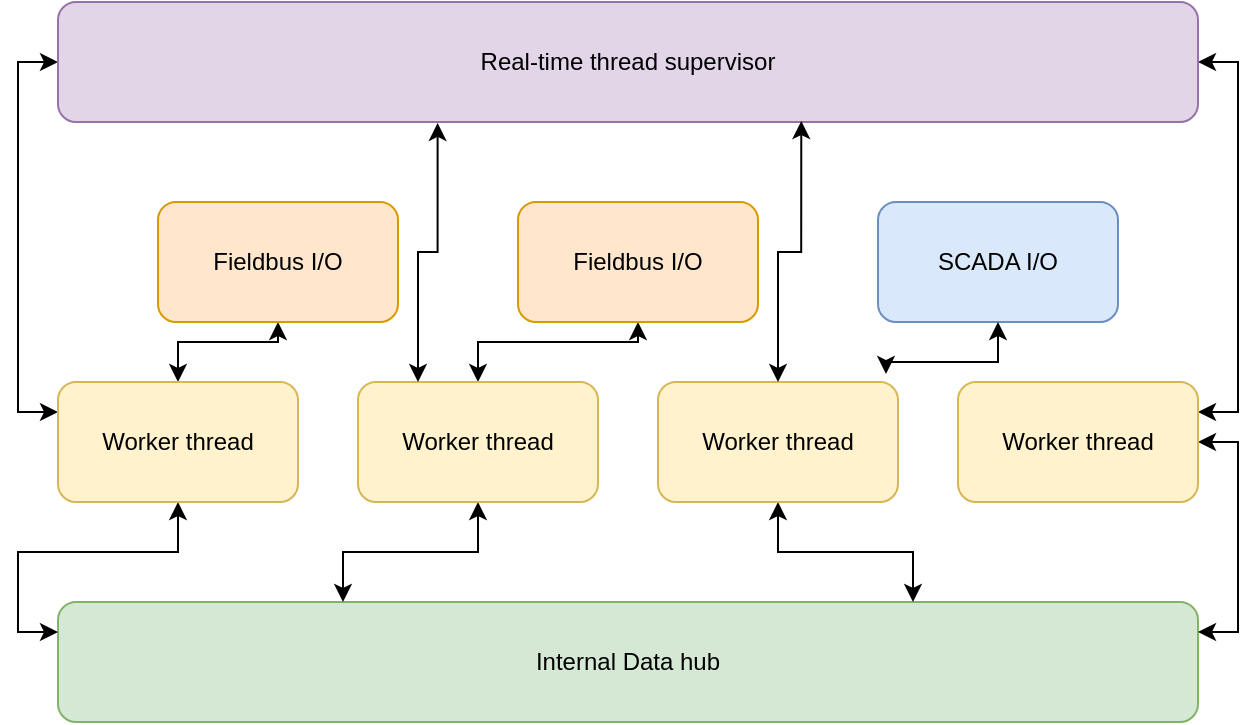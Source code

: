 <mxfile version="23.1.5" type="device">
  <diagram name="Page-1" id="9KNthZTZ0jm18CXP-Kth">
    <mxGraphModel dx="1430" dy="867" grid="1" gridSize="10" guides="1" tooltips="1" connect="1" arrows="1" fold="1" page="1" pageScale="1" pageWidth="850" pageHeight="1100" math="0" shadow="0">
      <root>
        <mxCell id="0" />
        <mxCell id="1" parent="0" />
        <mxCell id="4f2nUMuaYX8nL8BhVouo-2" value="Internal Data hub" style="rounded=1;whiteSpace=wrap;html=1;fillColor=#d5e8d4;strokeColor=#82b366;" parent="1" vertex="1">
          <mxGeometry x="30" y="350" width="570" height="60" as="geometry" />
        </mxCell>
        <mxCell id="4f2nUMuaYX8nL8BhVouo-14" style="edgeStyle=orthogonalEdgeStyle;rounded=0;orthogonalLoop=1;jettySize=auto;html=1;entryX=0;entryY=0.25;entryDx=0;entryDy=0;strokeColor=default;align=center;verticalAlign=middle;fontFamily=Helvetica;fontSize=11;fontColor=default;labelBackgroundColor=default;startArrow=classic;startFill=1;endArrow=classic;" parent="1" source="4f2nUMuaYX8nL8BhVouo-3" target="4f2nUMuaYX8nL8BhVouo-2" edge="1">
          <mxGeometry relative="1" as="geometry" />
        </mxCell>
        <mxCell id="4f2nUMuaYX8nL8BhVouo-18" style="edgeStyle=orthogonalEdgeStyle;rounded=0;orthogonalLoop=1;jettySize=auto;html=1;exitX=0.5;exitY=0;exitDx=0;exitDy=0;entryX=0.5;entryY=1;entryDx=0;entryDy=0;strokeColor=default;align=center;verticalAlign=middle;fontFamily=Helvetica;fontSize=11;fontColor=default;labelBackgroundColor=default;startArrow=classic;startFill=1;endArrow=classic;" parent="1" source="4f2nUMuaYX8nL8BhVouo-3" target="4f2nUMuaYX8nL8BhVouo-10" edge="1">
          <mxGeometry relative="1" as="geometry" />
        </mxCell>
        <mxCell id="4f2nUMuaYX8nL8BhVouo-24" style="edgeStyle=orthogonalEdgeStyle;rounded=0;orthogonalLoop=1;jettySize=auto;html=1;exitX=0;exitY=0.25;exitDx=0;exitDy=0;entryX=0;entryY=0.5;entryDx=0;entryDy=0;strokeColor=default;align=center;verticalAlign=middle;fontFamily=Helvetica;fontSize=11;fontColor=default;labelBackgroundColor=default;startArrow=classic;startFill=1;endArrow=classic;" parent="1" source="4f2nUMuaYX8nL8BhVouo-3" target="4f2nUMuaYX8nL8BhVouo-8" edge="1">
          <mxGeometry relative="1" as="geometry" />
        </mxCell>
        <mxCell id="4f2nUMuaYX8nL8BhVouo-3" value="Worker thread" style="rounded=1;whiteSpace=wrap;html=1;fillColor=#fff2cc;strokeColor=#d6b656;" parent="1" vertex="1">
          <mxGeometry x="30" y="240" width="120" height="60" as="geometry" />
        </mxCell>
        <mxCell id="4f2nUMuaYX8nL8BhVouo-17" style="edgeStyle=orthogonalEdgeStyle;rounded=0;orthogonalLoop=1;jettySize=auto;html=1;exitX=0.5;exitY=1;exitDx=0;exitDy=0;entryX=0.25;entryY=0;entryDx=0;entryDy=0;strokeColor=default;align=center;verticalAlign=middle;fontFamily=Helvetica;fontSize=11;fontColor=default;labelBackgroundColor=default;startArrow=classic;startFill=1;endArrow=classic;" parent="1" source="4f2nUMuaYX8nL8BhVouo-4" target="4f2nUMuaYX8nL8BhVouo-2" edge="1">
          <mxGeometry relative="1" as="geometry" />
        </mxCell>
        <mxCell id="4f2nUMuaYX8nL8BhVouo-19" style="edgeStyle=orthogonalEdgeStyle;rounded=0;orthogonalLoop=1;jettySize=auto;html=1;exitX=0.5;exitY=0;exitDx=0;exitDy=0;entryX=0.5;entryY=1;entryDx=0;entryDy=0;strokeColor=default;align=center;verticalAlign=middle;fontFamily=Helvetica;fontSize=11;fontColor=default;labelBackgroundColor=default;startArrow=classic;startFill=1;endArrow=classic;" parent="1" source="4f2nUMuaYX8nL8BhVouo-4" target="4f2nUMuaYX8nL8BhVouo-12" edge="1">
          <mxGeometry relative="1" as="geometry" />
        </mxCell>
        <mxCell id="4f2nUMuaYX8nL8BhVouo-4" value="Worker thread" style="rounded=1;whiteSpace=wrap;html=1;fillColor=#fff2cc;strokeColor=#d6b656;" parent="1" vertex="1">
          <mxGeometry x="180" y="240" width="120" height="60" as="geometry" />
        </mxCell>
        <mxCell id="4f2nUMuaYX8nL8BhVouo-16" style="edgeStyle=orthogonalEdgeStyle;rounded=0;orthogonalLoop=1;jettySize=auto;html=1;entryX=0.75;entryY=0;entryDx=0;entryDy=0;strokeColor=default;align=center;verticalAlign=middle;fontFamily=Helvetica;fontSize=11;fontColor=default;labelBackgroundColor=default;startArrow=classic;startFill=1;endArrow=classic;" parent="1" source="4f2nUMuaYX8nL8BhVouo-5" target="4f2nUMuaYX8nL8BhVouo-2" edge="1">
          <mxGeometry relative="1" as="geometry" />
        </mxCell>
        <mxCell id="4f2nUMuaYX8nL8BhVouo-5" value="Worker thread" style="rounded=1;whiteSpace=wrap;html=1;fillColor=#fff2cc;strokeColor=#d6b656;" parent="1" vertex="1">
          <mxGeometry x="330" y="240" width="120" height="60" as="geometry" />
        </mxCell>
        <mxCell id="4f2nUMuaYX8nL8BhVouo-15" style="edgeStyle=orthogonalEdgeStyle;rounded=0;orthogonalLoop=1;jettySize=auto;html=1;exitX=1;exitY=0.5;exitDx=0;exitDy=0;entryX=1;entryY=0.25;entryDx=0;entryDy=0;strokeColor=default;align=center;verticalAlign=middle;fontFamily=Helvetica;fontSize=11;fontColor=default;labelBackgroundColor=default;startArrow=classic;startFill=1;endArrow=classic;" parent="1" source="4f2nUMuaYX8nL8BhVouo-7" target="4f2nUMuaYX8nL8BhVouo-2" edge="1">
          <mxGeometry relative="1" as="geometry" />
        </mxCell>
        <mxCell id="4f2nUMuaYX8nL8BhVouo-28" style="edgeStyle=orthogonalEdgeStyle;rounded=0;orthogonalLoop=1;jettySize=auto;html=1;exitX=1;exitY=0.25;exitDx=0;exitDy=0;entryX=1;entryY=0.5;entryDx=0;entryDy=0;strokeColor=default;align=center;verticalAlign=middle;fontFamily=Helvetica;fontSize=11;fontColor=default;labelBackgroundColor=default;startArrow=classic;startFill=1;endArrow=classic;" parent="1" source="4f2nUMuaYX8nL8BhVouo-7" target="4f2nUMuaYX8nL8BhVouo-8" edge="1">
          <mxGeometry relative="1" as="geometry" />
        </mxCell>
        <mxCell id="4f2nUMuaYX8nL8BhVouo-7" value="Worker thread" style="rounded=1;whiteSpace=wrap;html=1;fillColor=#fff2cc;strokeColor=#d6b656;" parent="1" vertex="1">
          <mxGeometry x="480" y="240" width="120" height="60" as="geometry" />
        </mxCell>
        <mxCell id="4f2nUMuaYX8nL8BhVouo-8" value="Real-time thread supervisor" style="rounded=1;whiteSpace=wrap;html=1;fillColor=#e1d5e7;strokeColor=#9673a6;" parent="1" vertex="1">
          <mxGeometry x="30" y="50" width="570" height="60" as="geometry" />
        </mxCell>
        <mxCell id="4f2nUMuaYX8nL8BhVouo-10" value="Fieldbus I/O" style="rounded=1;whiteSpace=wrap;html=1;fillColor=#ffe6cc;strokeColor=#d79b00;" parent="1" vertex="1">
          <mxGeometry x="80" y="150" width="120" height="60" as="geometry" />
        </mxCell>
        <mxCell id="4f2nUMuaYX8nL8BhVouo-11" value="SCADA I/O" style="rounded=1;whiteSpace=wrap;html=1;fillColor=#dae8fc;strokeColor=#6c8ebf;" parent="1" vertex="1">
          <mxGeometry x="440" y="150" width="120" height="60" as="geometry" />
        </mxCell>
        <mxCell id="4f2nUMuaYX8nL8BhVouo-12" value="Fieldbus I/O" style="rounded=1;whiteSpace=wrap;html=1;fillColor=#ffe6cc;strokeColor=#d79b00;" parent="1" vertex="1">
          <mxGeometry x="260" y="150" width="120" height="60" as="geometry" />
        </mxCell>
        <mxCell id="4f2nUMuaYX8nL8BhVouo-25" style="edgeStyle=orthogonalEdgeStyle;rounded=0;orthogonalLoop=1;jettySize=auto;html=1;exitX=0.25;exitY=0;exitDx=0;exitDy=0;entryX=0.333;entryY=1.008;entryDx=0;entryDy=0;entryPerimeter=0;strokeColor=default;align=center;verticalAlign=middle;fontFamily=Helvetica;fontSize=11;fontColor=default;labelBackgroundColor=default;startArrow=classic;startFill=1;endArrow=classic;" parent="1" source="4f2nUMuaYX8nL8BhVouo-4" target="4f2nUMuaYX8nL8BhVouo-8" edge="1">
          <mxGeometry relative="1" as="geometry" />
        </mxCell>
        <mxCell id="4f2nUMuaYX8nL8BhVouo-26" style="edgeStyle=orthogonalEdgeStyle;rounded=0;orthogonalLoop=1;jettySize=auto;html=1;exitX=0.5;exitY=1;exitDx=0;exitDy=0;entryX=0.95;entryY=-0.067;entryDx=0;entryDy=0;entryPerimeter=0;strokeColor=default;align=center;verticalAlign=middle;fontFamily=Helvetica;fontSize=11;fontColor=default;labelBackgroundColor=default;startArrow=classic;startFill=1;endArrow=classic;" parent="1" source="4f2nUMuaYX8nL8BhVouo-11" target="4f2nUMuaYX8nL8BhVouo-5" edge="1">
          <mxGeometry relative="1" as="geometry" />
        </mxCell>
        <mxCell id="4f2nUMuaYX8nL8BhVouo-27" style="edgeStyle=orthogonalEdgeStyle;rounded=0;orthogonalLoop=1;jettySize=auto;html=1;exitX=0.5;exitY=0;exitDx=0;exitDy=0;entryX=0.652;entryY=0.992;entryDx=0;entryDy=0;entryPerimeter=0;strokeColor=default;align=center;verticalAlign=middle;fontFamily=Helvetica;fontSize=11;fontColor=default;labelBackgroundColor=default;startArrow=classic;startFill=1;endArrow=classic;" parent="1" source="4f2nUMuaYX8nL8BhVouo-5" target="4f2nUMuaYX8nL8BhVouo-8" edge="1">
          <mxGeometry relative="1" as="geometry" />
        </mxCell>
      </root>
    </mxGraphModel>
  </diagram>
</mxfile>
